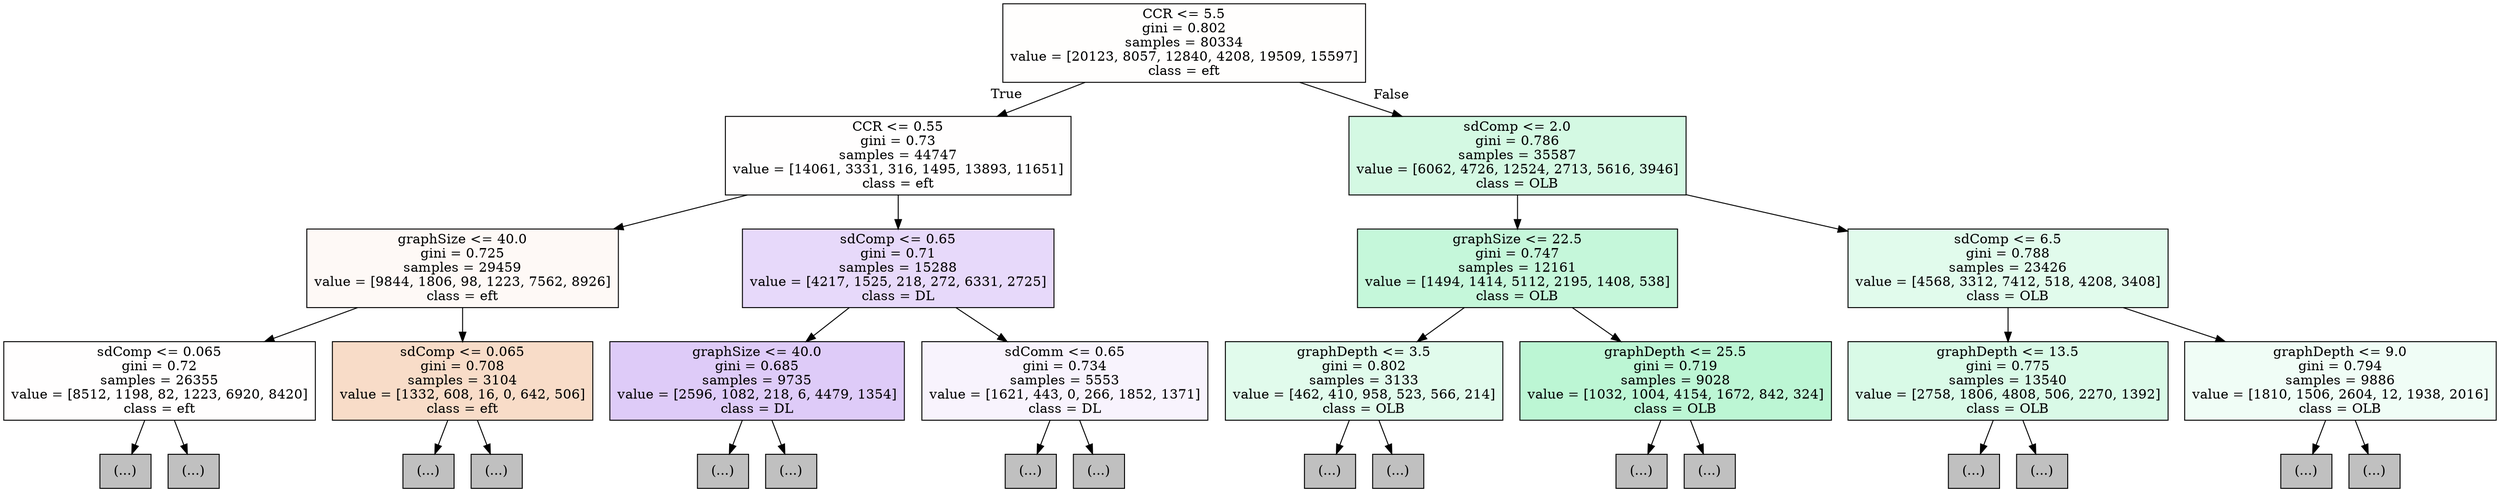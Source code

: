 digraph Tree {
node [shape=box, style="filled", color="black"] ;
0 [label="CCR <= 5.5\ngini = 0.802\nsamples = 80334\nvalue = [20123, 8057, 12840, 4208, 19509, 15597]\nclass = eft", fillcolor="#fffefd"] ;
1 [label="CCR <= 0.55\ngini = 0.73\nsamples = 44747\nvalue = [14061, 3331, 316, 1495, 13893, 11651]\nclass = eft", fillcolor="#fffefe"] ;
0 -> 1 [labeldistance=2.5, labelangle=45, headlabel="True"] ;
2 [label="graphSize <= 40.0\ngini = 0.725\nsamples = 29459\nvalue = [9844, 1806, 98, 1223, 7562, 8926]\nclass = eft", fillcolor="#fef9f6"] ;
1 -> 2 ;
3 [label="sdComp <= 0.065\ngini = 0.72\nsamples = 26355\nvalue = [8512, 1198, 82, 1223, 6920, 8420]\nclass = eft", fillcolor="#fffefe"] ;
2 -> 3 ;
4 [label="(...)", fillcolor="#C0C0C0"] ;
3 -> 4 ;
99 [label="(...)", fillcolor="#C0C0C0"] ;
3 -> 99 ;
146 [label="sdComp <= 0.065\ngini = 0.708\nsamples = 3104\nvalue = [1332, 608, 16, 0, 642, 506]\nclass = eft", fillcolor="#f8dcc8"] ;
2 -> 146 ;
147 [label="(...)", fillcolor="#C0C0C0"] ;
146 -> 147 ;
232 [label="(...)", fillcolor="#C0C0C0"] ;
146 -> 232 ;
279 [label="sdComp <= 0.65\ngini = 0.71\nsamples = 15288\nvalue = [4217, 1525, 218, 272, 6331, 2725]\nclass = DL", fillcolor="#e7d9fa"] ;
1 -> 279 ;
280 [label="graphSize <= 40.0\ngini = 0.685\nsamples = 9735\nvalue = [2596, 1082, 218, 6, 4479, 1354]\nclass = DL", fillcolor="#decbf8"] ;
279 -> 280 ;
281 [label="(...)", fillcolor="#C0C0C0"] ;
280 -> 281 ;
374 [label="(...)", fillcolor="#C0C0C0"] ;
280 -> 374 ;
453 [label="sdComm <= 0.65\ngini = 0.734\nsamples = 5553\nvalue = [1621, 443, 0, 266, 1852, 1371]\nclass = DL", fillcolor="#f8f3fd"] ;
279 -> 453 ;
454 [label="(...)", fillcolor="#C0C0C0"] ;
453 -> 454 ;
517 [label="(...)", fillcolor="#C0C0C0"] ;
453 -> 517 ;
548 [label="sdComp <= 2.0\ngini = 0.786\nsamples = 35587\nvalue = [6062, 4726, 12524, 2713, 5616, 3946]\nclass = OLB", fillcolor="#d4f9e3"] ;
0 -> 548 [labeldistance=2.5, labelangle=-45, headlabel="False"] ;
549 [label="graphSize <= 22.5\ngini = 0.747\nsamples = 12161\nvalue = [1494, 1414, 5112, 2195, 1408, 538]\nclass = OLB", fillcolor="#c5f7da"] ;
548 -> 549 ;
550 [label="graphDepth <= 3.5\ngini = 0.802\nsamples = 3133\nvalue = [462, 410, 958, 523, 566, 214]\nclass = OLB", fillcolor="#e1fbec"] ;
549 -> 550 ;
551 [label="(...)", fillcolor="#C0C0C0"] ;
550 -> 551 ;
562 [label="(...)", fillcolor="#C0C0C0"] ;
550 -> 562 ;
573 [label="graphDepth <= 25.5\ngini = 0.719\nsamples = 9028\nvalue = [1032, 1004, 4154, 1672, 842, 324]\nclass = OLB", fillcolor="#bcf6d4"] ;
549 -> 573 ;
574 [label="(...)", fillcolor="#C0C0C0"] ;
573 -> 574 ;
633 [label="(...)", fillcolor="#C0C0C0"] ;
573 -> 633 ;
644 [label="sdComp <= 6.5\ngini = 0.788\nsamples = 23426\nvalue = [4568, 3312, 7412, 518, 4208, 3408]\nclass = OLB", fillcolor="#e1fbec"] ;
548 -> 644 ;
645 [label="graphDepth <= 13.5\ngini = 0.775\nsamples = 13540\nvalue = [2758, 1806, 4808, 506, 2270, 1392]\nclass = OLB", fillcolor="#d9fae7"] ;
644 -> 645 ;
646 [label="(...)", fillcolor="#C0C0C0"] ;
645 -> 646 ;
705 [label="(...)", fillcolor="#C0C0C0"] ;
645 -> 705 ;
740 [label="graphDepth <= 9.0\ngini = 0.794\nsamples = 9886\nvalue = [1810, 1506, 2604, 12, 1938, 2016]\nclass = OLB", fillcolor="#f0fdf6"] ;
644 -> 740 ;
741 [label="(...)", fillcolor="#C0C0C0"] ;
740 -> 741 ;
788 [label="(...)", fillcolor="#C0C0C0"] ;
740 -> 788 ;
}